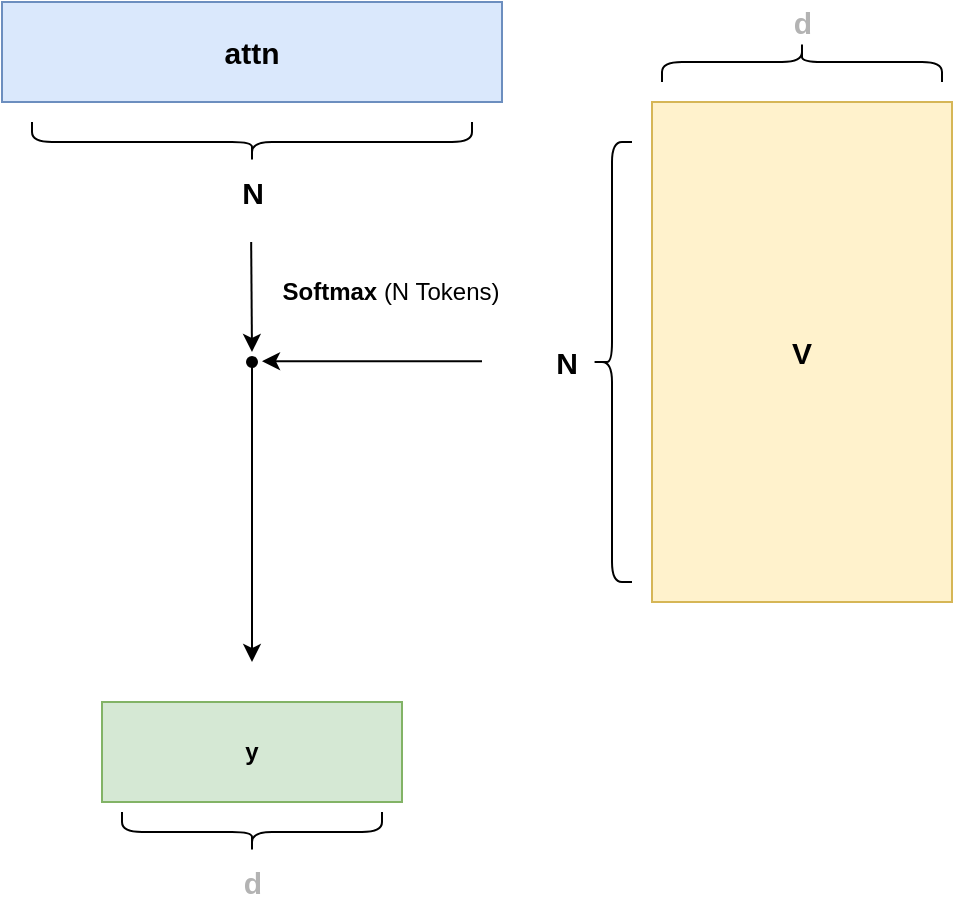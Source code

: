 <mxfile version="22.1.16" type="github">
  <diagram name="Page-1" id="l2GUgNh9zmjY5Cf-5sg_">
    <mxGraphModel dx="1121" dy="821" grid="1" gridSize="10" guides="1" tooltips="1" connect="1" arrows="1" fold="1" page="1" pageScale="1" pageWidth="850" pageHeight="1100" math="0" shadow="0">
      <root>
        <mxCell id="0" />
        <mxCell id="1" parent="0" />
        <mxCell id="HjP3gKy7EO0pupKiK2Ov-1" value="&lt;b&gt;&lt;font style=&quot;font-size: 15px;&quot;&gt;attn&lt;/font&gt;&lt;/b&gt;" style="rounded=0;whiteSpace=wrap;html=1;fillColor=#dae8fc;strokeColor=#6c8ebf;" vertex="1" parent="1">
          <mxGeometry x="120" y="280" width="250" height="50" as="geometry" />
        </mxCell>
        <mxCell id="HjP3gKy7EO0pupKiK2Ov-3" value="&lt;font style=&quot;font-size: 15px;&quot;&gt;&lt;b&gt;V&lt;/b&gt;&lt;/font&gt;" style="rounded=0;whiteSpace=wrap;html=1;fillColor=#fff2cc;strokeColor=#d6b656;" vertex="1" parent="1">
          <mxGeometry x="445" y="330" width="150" height="250" as="geometry" />
        </mxCell>
        <mxCell id="HjP3gKy7EO0pupKiK2Ov-6" value="" style="shape=curlyBracket;whiteSpace=wrap;html=1;rounded=1;flipH=1;labelPosition=right;verticalLabelPosition=middle;align=left;verticalAlign=middle;fontFamily=Helvetica;fontSize=12;fontColor=default;fillColor=none;gradientColor=none;rotation=90;" vertex="1" parent="1">
          <mxGeometry x="235" y="240" width="20" height="220" as="geometry" />
        </mxCell>
        <mxCell id="HjP3gKy7EO0pupKiK2Ov-7" value="&lt;font style=&quot;font-size: 15px;&quot;&gt;&lt;b&gt;N&lt;/b&gt;&lt;/font&gt;" style="text;html=1;strokeColor=none;fillColor=none;align=center;verticalAlign=middle;whiteSpace=wrap;rounded=0;" vertex="1" parent="1">
          <mxGeometry x="222.5" y="360" width="45" height="30" as="geometry" />
        </mxCell>
        <mxCell id="HjP3gKy7EO0pupKiK2Ov-8" value="&lt;font style=&quot;font-size: 15px;&quot;&gt;&lt;b&gt;N&lt;/b&gt;&lt;/font&gt;" style="text;html=1;strokeColor=none;fillColor=none;align=center;verticalAlign=middle;whiteSpace=wrap;rounded=0;" vertex="1" parent="1">
          <mxGeometry x="380" y="445" width="45" height="30" as="geometry" />
        </mxCell>
        <mxCell id="HjP3gKy7EO0pupKiK2Ov-9" value="" style="shape=curlyBracket;whiteSpace=wrap;html=1;rounded=1;flipH=1;labelPosition=right;verticalLabelPosition=middle;align=left;verticalAlign=middle;fontFamily=Helvetica;fontSize=12;fontColor=default;fillColor=none;gradientColor=none;rotation=-180;" vertex="1" parent="1">
          <mxGeometry x="415" y="350" width="20" height="220" as="geometry" />
        </mxCell>
        <mxCell id="HjP3gKy7EO0pupKiK2Ov-10" value="&lt;font color=&quot;#b3b3b3&quot; style=&quot;font-size: 15px;&quot;&gt;&lt;b style=&quot;&quot;&gt;d&lt;/b&gt;&lt;/font&gt;" style="text;html=1;strokeColor=none;fillColor=none;align=center;verticalAlign=middle;whiteSpace=wrap;rounded=0;" vertex="1" parent="1">
          <mxGeometry x="497.5" y="280" width="45" height="20" as="geometry" />
        </mxCell>
        <mxCell id="HjP3gKy7EO0pupKiK2Ov-11" value="" style="shape=curlyBracket;whiteSpace=wrap;html=1;rounded=1;flipH=1;labelPosition=right;verticalLabelPosition=middle;align=left;verticalAlign=middle;fontFamily=Helvetica;fontSize=12;fontColor=default;fillColor=none;gradientColor=none;rotation=-90;" vertex="1" parent="1">
          <mxGeometry x="510" y="240" width="20" height="140" as="geometry" />
        </mxCell>
        <mxCell id="HjP3gKy7EO0pupKiK2Ov-12" value="" style="endArrow=classic;html=1;rounded=0;fontFamily=Helvetica;fontSize=12;fontColor=default;" edge="1" parent="1">
          <mxGeometry width="50" height="50" relative="1" as="geometry">
            <mxPoint x="244.58" y="400" as="sourcePoint" />
            <mxPoint x="245" y="455" as="targetPoint" />
          </mxGeometry>
        </mxCell>
        <mxCell id="HjP3gKy7EO0pupKiK2Ov-13" value="&lt;b&gt;Softmax&amp;nbsp;&lt;/b&gt;(N Tokens)" style="text;html=1;strokeColor=none;fillColor=none;align=center;verticalAlign=middle;whiteSpace=wrap;rounded=0;fontSize=12;fontFamily=Helvetica;fontColor=default;" vertex="1" parent="1">
          <mxGeometry x="257.5" y="410" width="112.5" height="30" as="geometry" />
        </mxCell>
        <mxCell id="HjP3gKy7EO0pupKiK2Ov-14" value="" style="endArrow=classic;html=1;rounded=0;fontFamily=Helvetica;fontSize=12;fontColor=default;" edge="1" parent="1">
          <mxGeometry width="50" height="50" relative="1" as="geometry">
            <mxPoint x="360" y="459.58" as="sourcePoint" />
            <mxPoint x="250" y="459.58" as="targetPoint" />
          </mxGeometry>
        </mxCell>
        <mxCell id="HjP3gKy7EO0pupKiK2Ov-15" value="" style="shape=waypoint;sketch=0;fillStyle=solid;size=6;pointerEvents=1;points=[];fillColor=none;resizable=0;rotatable=0;perimeter=centerPerimeter;snapToPoint=1;rounded=0;align=center;verticalAlign=middle;fontFamily=Helvetica;fontSize=12;fontColor=default;html=1;" vertex="1" parent="1">
          <mxGeometry x="235" y="450" width="20" height="20" as="geometry" />
        </mxCell>
        <mxCell id="HjP3gKy7EO0pupKiK2Ov-16" value="" style="endArrow=classic;html=1;rounded=0;fontFamily=Helvetica;fontSize=12;fontColor=default;exitX=0.495;exitY=1.05;exitDx=0;exitDy=0;exitPerimeter=0;" edge="1" parent="1" source="HjP3gKy7EO0pupKiK2Ov-15">
          <mxGeometry width="50" height="50" relative="1" as="geometry">
            <mxPoint x="320" y="510" as="sourcePoint" />
            <mxPoint x="245" y="610" as="targetPoint" />
          </mxGeometry>
        </mxCell>
        <mxCell id="HjP3gKy7EO0pupKiK2Ov-17" value="&lt;b&gt;y&lt;/b&gt;" style="rounded=0;whiteSpace=wrap;html=1;align=center;verticalAlign=middle;fontFamily=Helvetica;fontSize=12;fillColor=#d5e8d4;strokeColor=#82b366;" vertex="1" parent="1">
          <mxGeometry x="170" y="630" width="150" height="50" as="geometry" />
        </mxCell>
        <mxCell id="HjP3gKy7EO0pupKiK2Ov-18" value="" style="shape=curlyBracket;whiteSpace=wrap;html=1;rounded=1;flipH=1;labelPosition=right;verticalLabelPosition=middle;align=left;verticalAlign=middle;fontFamily=Helvetica;fontSize=12;fontColor=default;fillColor=none;gradientColor=none;rotation=90;" vertex="1" parent="1">
          <mxGeometry x="235" y="630" width="20" height="130" as="geometry" />
        </mxCell>
        <mxCell id="HjP3gKy7EO0pupKiK2Ov-19" value="&lt;font color=&quot;#b3b3b3&quot; style=&quot;font-size: 15px;&quot;&gt;&lt;b style=&quot;&quot;&gt;d&lt;/b&gt;&lt;/font&gt;" style="text;html=1;strokeColor=none;fillColor=none;align=center;verticalAlign=middle;whiteSpace=wrap;rounded=0;" vertex="1" parent="1">
          <mxGeometry x="222.5" y="710" width="45" height="20" as="geometry" />
        </mxCell>
      </root>
    </mxGraphModel>
  </diagram>
</mxfile>
